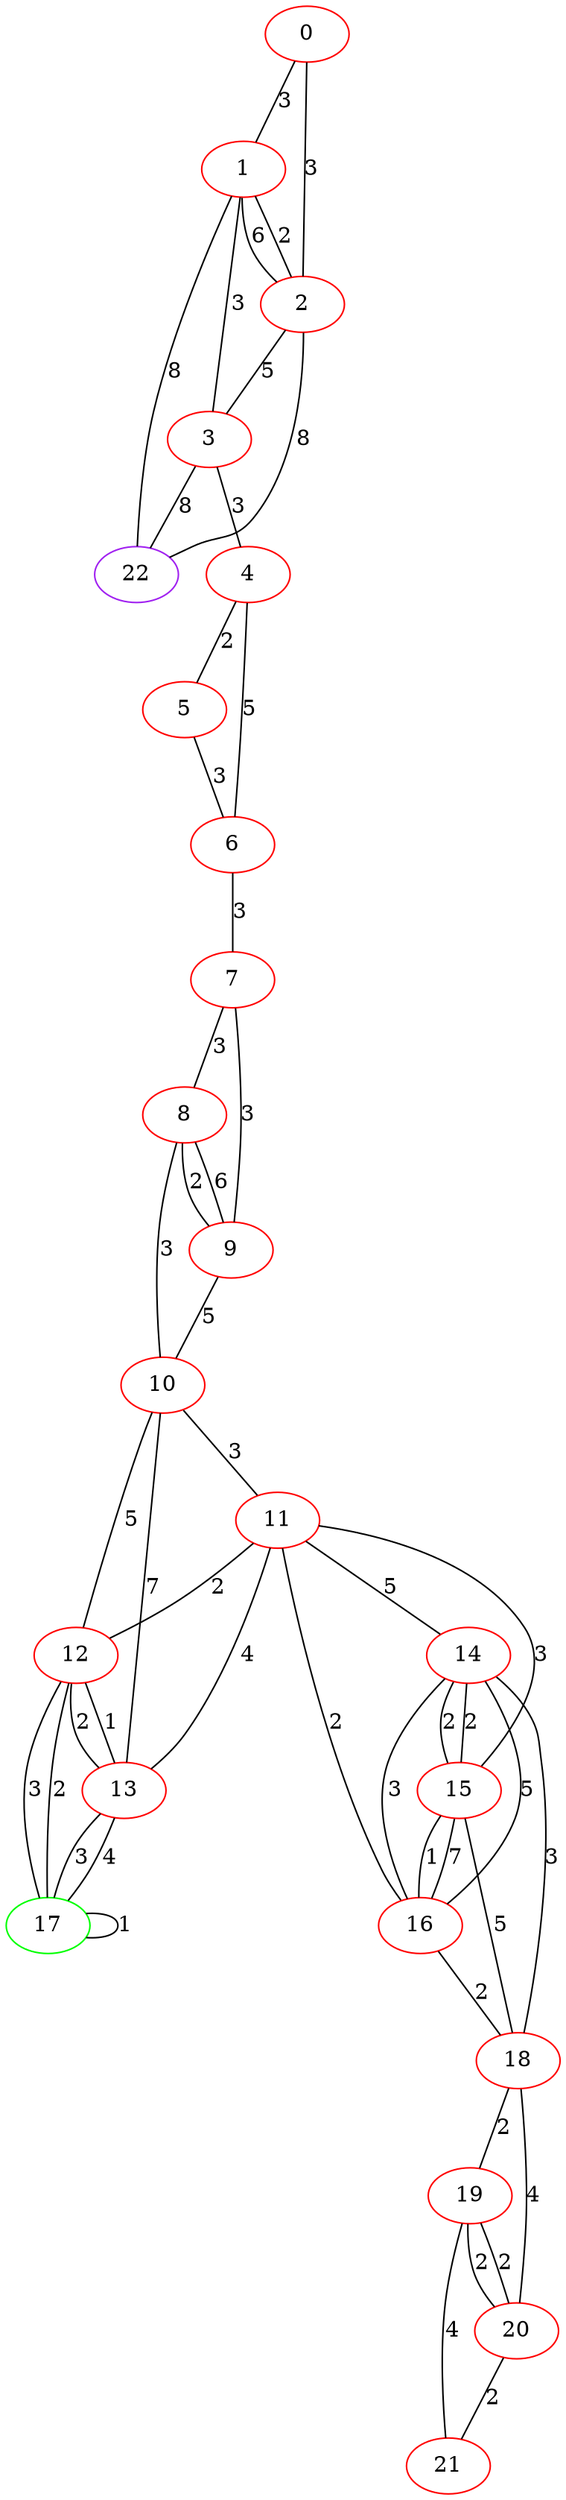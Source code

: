 graph "" {
0 [color=red, weight=1];
1 [color=red, weight=1];
2 [color=red, weight=1];
3 [color=red, weight=1];
4 [color=red, weight=1];
5 [color=red, weight=1];
6 [color=red, weight=1];
7 [color=red, weight=1];
8 [color=red, weight=1];
9 [color=red, weight=1];
10 [color=red, weight=1];
11 [color=red, weight=1];
12 [color=red, weight=1];
13 [color=red, weight=1];
14 [color=red, weight=1];
15 [color=red, weight=1];
16 [color=red, weight=1];
17 [color=green, weight=2];
18 [color=red, weight=1];
19 [color=red, weight=1];
20 [color=red, weight=1];
21 [color=red, weight=1];
22 [color=purple, weight=4];
0 -- 1  [key=0, label=3];
0 -- 2  [key=0, label=3];
1 -- 2  [key=0, label=2];
1 -- 2  [key=1, label=6];
1 -- 3  [key=0, label=3];
1 -- 22  [key=0, label=8];
2 -- 3  [key=0, label=5];
2 -- 22  [key=0, label=8];
3 -- 4  [key=0, label=3];
3 -- 22  [key=0, label=8];
4 -- 5  [key=0, label=2];
4 -- 6  [key=0, label=5];
5 -- 6  [key=0, label=3];
6 -- 7  [key=0, label=3];
7 -- 8  [key=0, label=3];
7 -- 9  [key=0, label=3];
8 -- 9  [key=0, label=6];
8 -- 9  [key=1, label=2];
8 -- 10  [key=0, label=3];
9 -- 10  [key=0, label=5];
10 -- 11  [key=0, label=3];
10 -- 12  [key=0, label=5];
10 -- 13  [key=0, label=7];
11 -- 12  [key=0, label=2];
11 -- 13  [key=0, label=4];
11 -- 14  [key=0, label=5];
11 -- 15  [key=0, label=3];
11 -- 16  [key=0, label=2];
12 -- 17  [key=0, label=2];
12 -- 17  [key=1, label=3];
12 -- 13  [key=0, label=1];
12 -- 13  [key=1, label=2];
13 -- 17  [key=0, label=3];
13 -- 17  [key=1, label=4];
14 -- 16  [key=0, label=5];
14 -- 16  [key=1, label=3];
14 -- 18  [key=0, label=3];
14 -- 15  [key=0, label=2];
14 -- 15  [key=1, label=2];
15 -- 16  [key=0, label=7];
15 -- 16  [key=1, label=1];
15 -- 18  [key=0, label=5];
16 -- 18  [key=0, label=2];
17 -- 17  [key=0, label=1];
18 -- 19  [key=0, label=2];
18 -- 20  [key=0, label=4];
19 -- 20  [key=0, label=2];
19 -- 20  [key=1, label=2];
19 -- 21  [key=0, label=4];
20 -- 21  [key=0, label=2];
}

